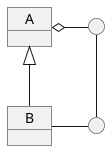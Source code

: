 @startuml mod07ima07
skinparam Linetype ortho
object "   A   " as a
object "   B   " as b
circle " " as c
circle " " as d

a <|-- b
a o-right- c
c -- d
d -left- b
@enduml